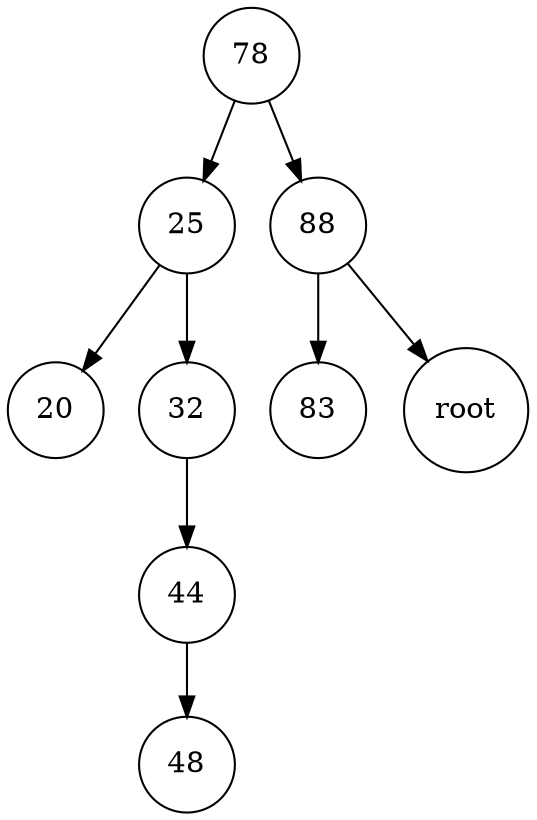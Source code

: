 digraph bstree {

    node [shape = circle];
    graph [ordering="out"];

    1 [label = "20"];
    2 [label = "25"];
    3 [label = "32"];
    4 [label = "44"];
    5 [label = "48"];
    6 [label = "78"];
    7 [label = "83"];
    8 [label = "88"];
    9 [label = "root"];

    6 -> 2;
    2 -> 1;
    2 -> 3;
    3 -> 4;
    4 -> 5;
    6 -> 8;
    8 -> 7;
    8 -> 9;

}
